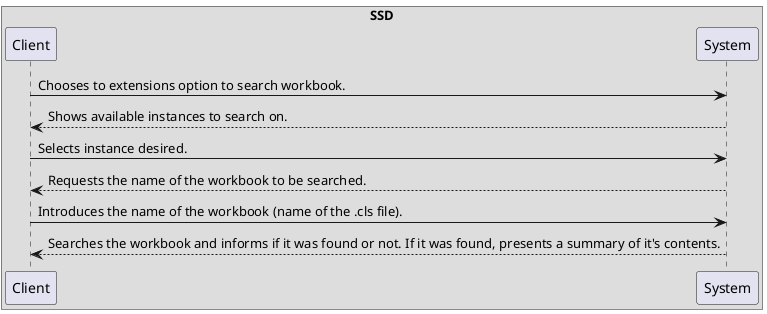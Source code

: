 @startuml

box "SSD"
    participant "Client"
    participant "System"
end box

    Client -> System : Chooses to extensions option to search workbook.
    System --> Client : Shows available instances to search on.
    Client -> System : Selects instance desired.
    System --> Client : Requests the name of the workbook to be searched.
    Client -> System : Introduces the name of the workbook (name of the .cls file).
    System --> Client : Searches the workbook and informs if it was found or not. If it was found, presents a summary of it's contents.

@enduml
